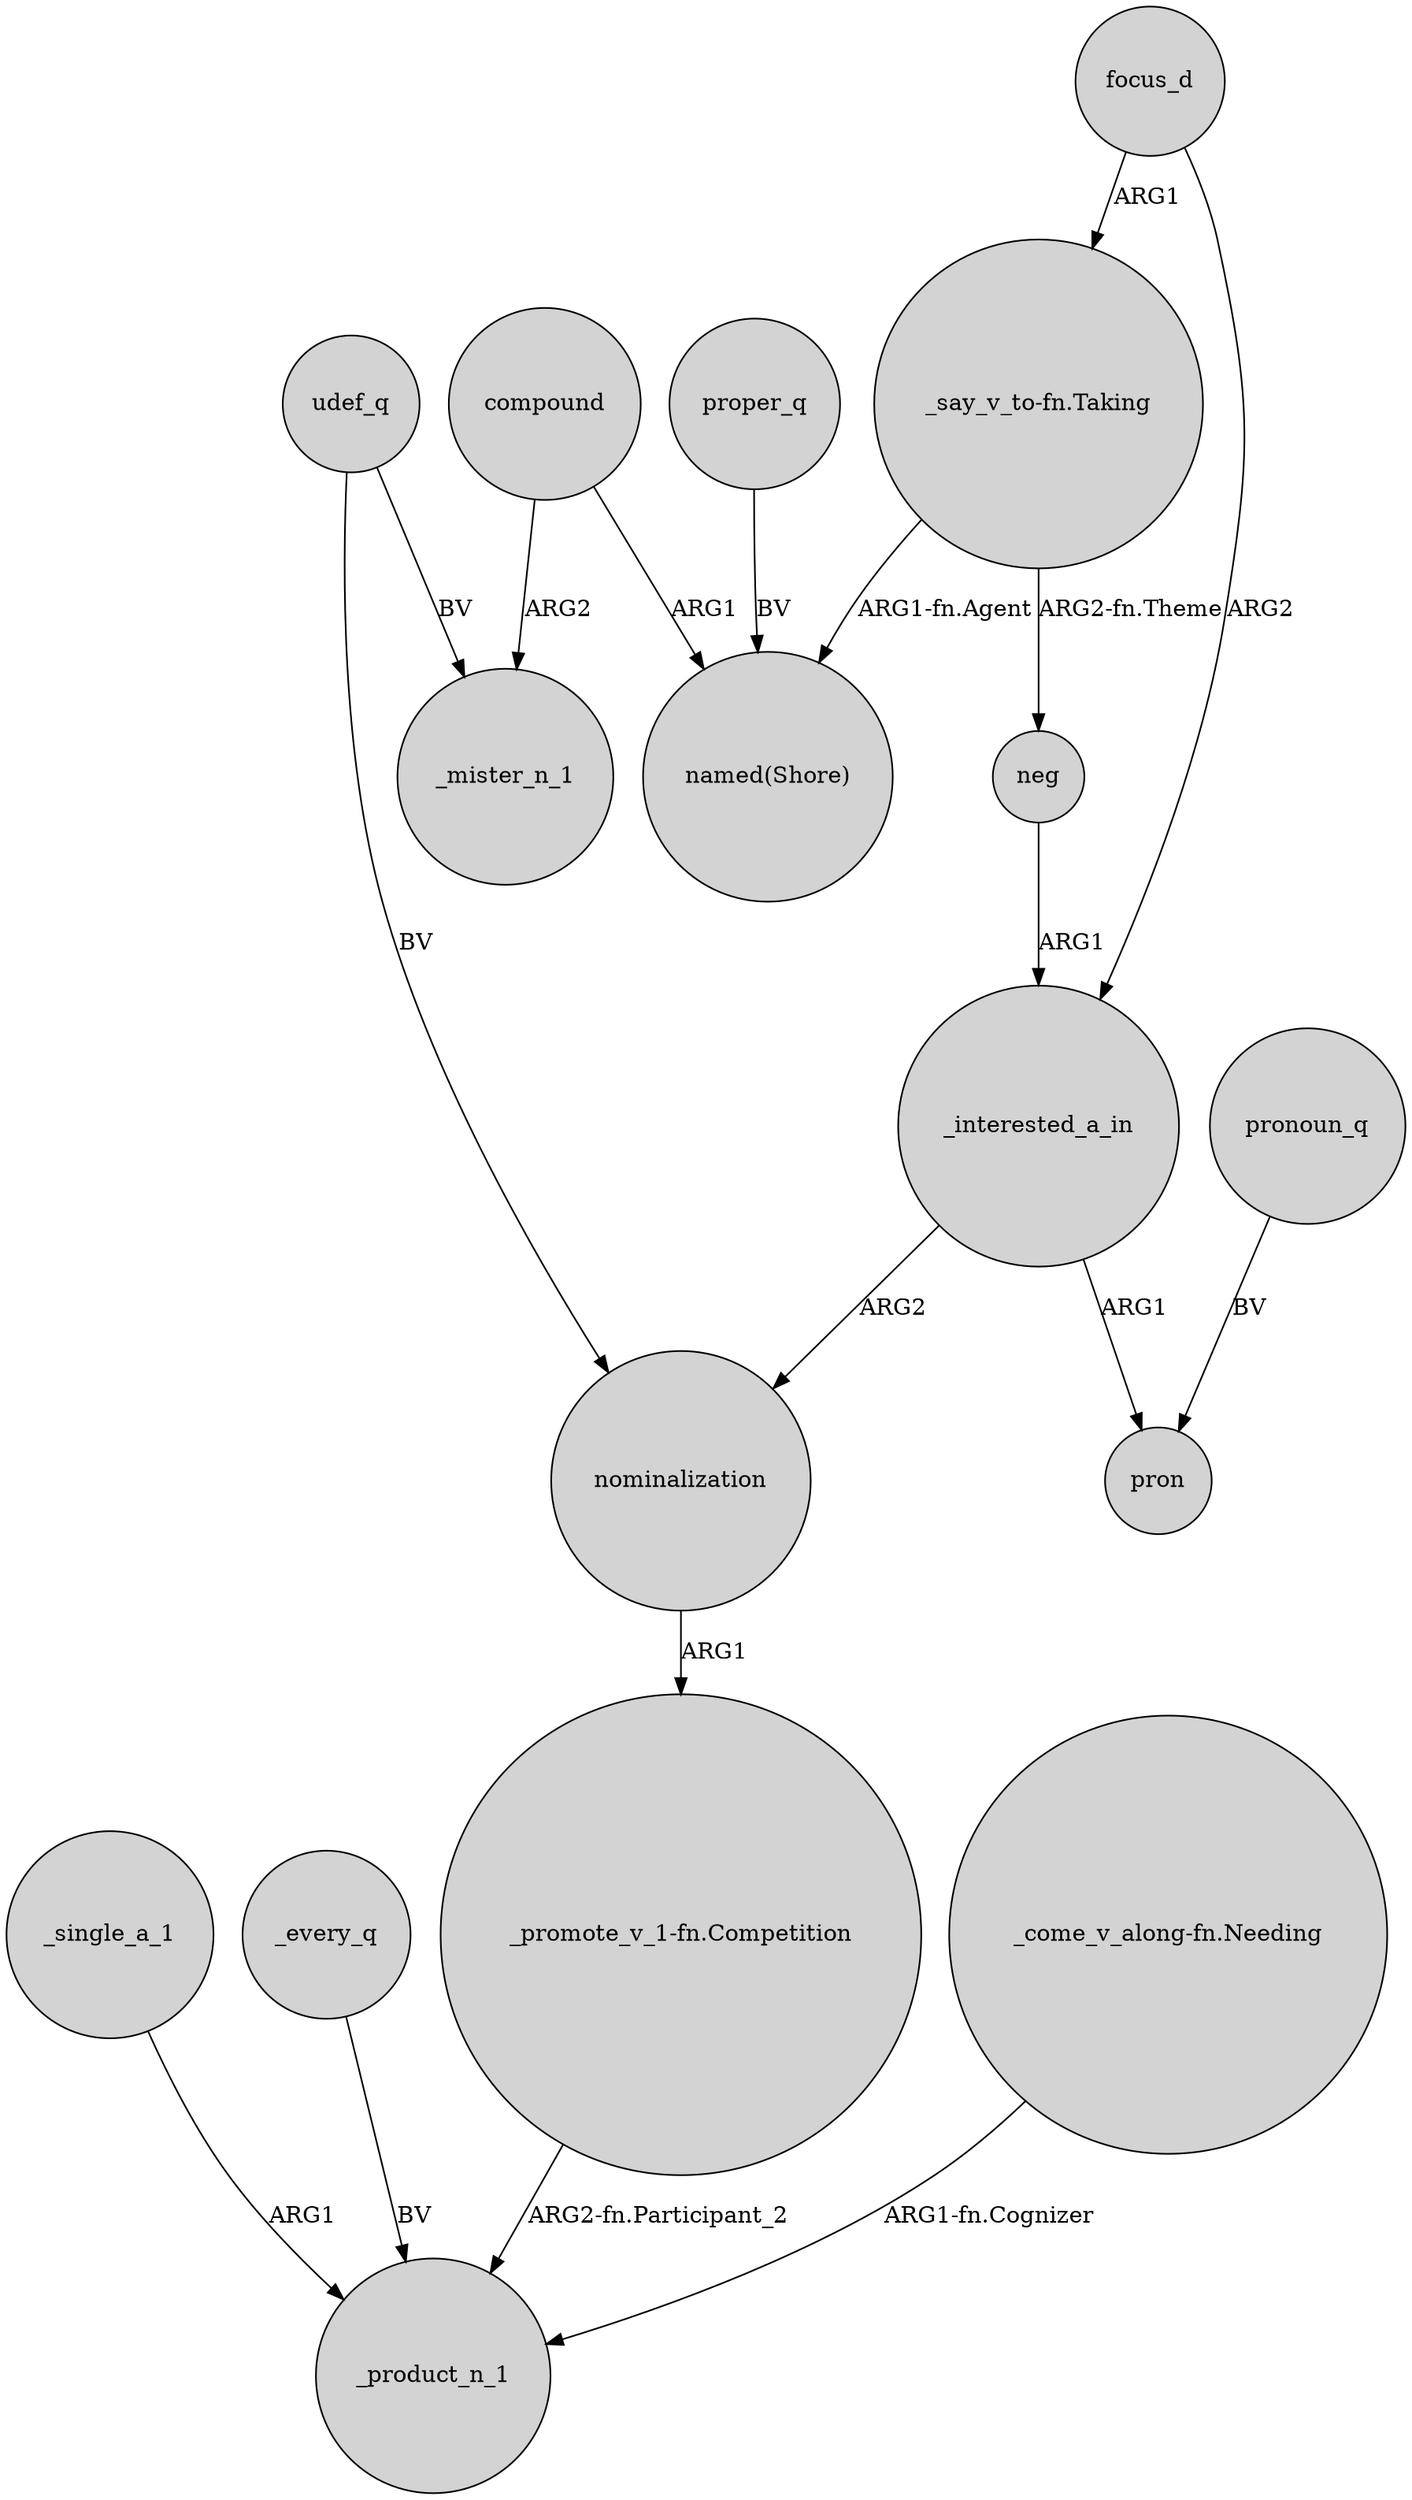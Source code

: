 digraph {
	node [shape=circle style=filled]
	_single_a_1 -> _product_n_1 [label=ARG1]
	_every_q -> _product_n_1 [label=BV]
	compound -> _mister_n_1 [label=ARG2]
	proper_q -> "named(Shore)" [label=BV]
	nominalization -> "_promote_v_1-fn.Competition" [label=ARG1]
	udef_q -> _mister_n_1 [label=BV]
	"_say_v_to-fn.Taking" -> neg [label="ARG2-fn.Theme"]
	_interested_a_in -> nominalization [label=ARG2]
	focus_d -> "_say_v_to-fn.Taking" [label=ARG1]
	"_say_v_to-fn.Taking" -> "named(Shore)" [label="ARG1-fn.Agent"]
	"_come_v_along-fn.Needing" -> _product_n_1 [label="ARG1-fn.Cognizer"]
	compound -> "named(Shore)" [label=ARG1]
	neg -> _interested_a_in [label=ARG1]
	focus_d -> _interested_a_in [label=ARG2]
	pronoun_q -> pron [label=BV]
	_interested_a_in -> pron [label=ARG1]
	"_promote_v_1-fn.Competition" -> _product_n_1 [label="ARG2-fn.Participant_2"]
	udef_q -> nominalization [label=BV]
}
